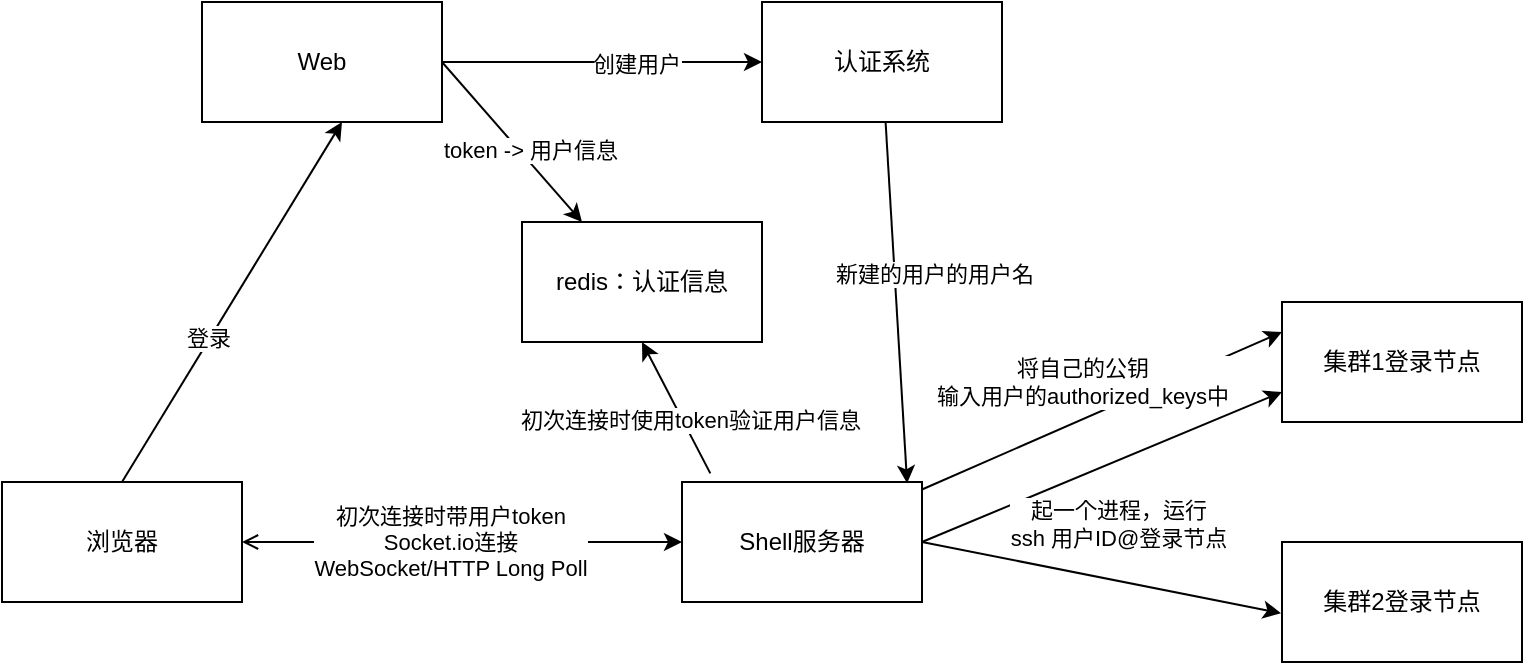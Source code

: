 <mxfile>
    <diagram id="LFdlyAK5LTTIeM07Ap0l" name="Page-1">
        <mxGraphModel dx="2202" dy="910" grid="1" gridSize="10" guides="1" tooltips="1" connect="1" arrows="1" fold="1" page="1" pageScale="1" pageWidth="827" pageHeight="1169" math="0" shadow="0">
            <root>
                <mxCell id="0"/>
                <mxCell id="1" parent="0"/>
                <mxCell id="7" style="edgeStyle=none;html=1;exitX=1;exitY=0.5;exitDx=0;exitDy=0;entryX=0;entryY=0.5;entryDx=0;entryDy=0;startArrow=open;startFill=0;" parent="1" source="2" target="3" edge="1">
                    <mxGeometry relative="1" as="geometry"/>
                </mxCell>
                <mxCell id="11" value="初次连接时带用户token&lt;br&gt;Socket.io连接&lt;br&gt;WebSocket/HTTP Long Poll" style="edgeLabel;html=1;align=center;verticalAlign=middle;resizable=0;points=[];" parent="7" vertex="1" connectable="0">
                    <mxGeometry x="-0.248" relative="1" as="geometry">
                        <mxPoint x="21" as="offset"/>
                    </mxGeometry>
                </mxCell>
                <mxCell id="16" style="edgeStyle=none;html=1;exitX=0.5;exitY=0;exitDx=0;exitDy=0;" edge="1" parent="1" source="2">
                    <mxGeometry relative="1" as="geometry">
                        <mxPoint x="130" y="120" as="targetPoint"/>
                    </mxGeometry>
                </mxCell>
                <mxCell id="19" value="登录" style="edgeLabel;html=1;align=center;verticalAlign=middle;resizable=0;points=[];" vertex="1" connectable="0" parent="16">
                    <mxGeometry x="-0.204" y="1" relative="1" as="geometry">
                        <mxPoint as="offset"/>
                    </mxGeometry>
                </mxCell>
                <mxCell id="2" value="浏览器" style="rounded=0;whiteSpace=wrap;html=1;" parent="1" vertex="1">
                    <mxGeometry x="-40" y="300" width="120" height="60" as="geometry"/>
                </mxCell>
                <mxCell id="8" style="edgeStyle=none;html=1;exitX=0.118;exitY=-0.072;exitDx=0;exitDy=0;entryX=0.5;entryY=1;entryDx=0;entryDy=0;exitPerimeter=0;" parent="1" source="3" target="4" edge="1">
                    <mxGeometry relative="1" as="geometry"/>
                </mxCell>
                <mxCell id="12" value="初次连接时使用token验证用户信息" style="edgeLabel;html=1;align=center;verticalAlign=middle;resizable=0;points=[];" parent="8" vertex="1" connectable="0">
                    <mxGeometry x="-0.216" y="-3" relative="1" as="geometry">
                        <mxPoint as="offset"/>
                    </mxGeometry>
                </mxCell>
                <mxCell id="9" style="edgeStyle=none;html=1;exitX=1;exitY=0.5;exitDx=0;exitDy=0;entryX=0;entryY=0.75;entryDx=0;entryDy=0;" parent="1" source="3" target="5" edge="1">
                    <mxGeometry relative="1" as="geometry"/>
                </mxCell>
                <mxCell id="14" value="起一个进程，运行&lt;br&gt;ssh 用户ID@登录节点" style="edgeLabel;html=1;align=center;verticalAlign=middle;resizable=0;points=[];" parent="9" vertex="1" connectable="0">
                    <mxGeometry x="0.081" y="-1" relative="1" as="geometry">
                        <mxPoint y="30" as="offset"/>
                    </mxGeometry>
                </mxCell>
                <mxCell id="10" style="edgeStyle=none;html=1;exitX=1;exitY=0.5;exitDx=0;exitDy=0;entryX=-0.004;entryY=0.593;entryDx=0;entryDy=0;entryPerimeter=0;" parent="1" source="3" target="6" edge="1">
                    <mxGeometry relative="1" as="geometry"/>
                </mxCell>
                <mxCell id="25" style="edgeStyle=none;html=1;entryX=0;entryY=0.25;entryDx=0;entryDy=0;" edge="1" parent="1" source="3" target="5">
                    <mxGeometry relative="1" as="geometry"/>
                </mxCell>
                <mxCell id="26" value="将自己的公钥&lt;br&gt;输入用户的authorized_keys中" style="edgeLabel;html=1;align=center;verticalAlign=middle;resizable=0;points=[];" vertex="1" connectable="0" parent="25">
                    <mxGeometry x="-0.129" y="4" relative="1" as="geometry">
                        <mxPoint x="3" y="-16" as="offset"/>
                    </mxGeometry>
                </mxCell>
                <mxCell id="3" value="Shell服务器" style="rounded=0;whiteSpace=wrap;html=1;" parent="1" vertex="1">
                    <mxGeometry x="300" y="300" width="120" height="60" as="geometry"/>
                </mxCell>
                <mxCell id="4" value="redis：认证信息" style="rounded=0;whiteSpace=wrap;html=1;" parent="1" vertex="1">
                    <mxGeometry x="220" y="170" width="120" height="60" as="geometry"/>
                </mxCell>
                <mxCell id="5" value="集群1登录节点" style="rounded=0;whiteSpace=wrap;html=1;" parent="1" vertex="1">
                    <mxGeometry x="600" y="210" width="120" height="60" as="geometry"/>
                </mxCell>
                <mxCell id="6" value="集群2登录节点" style="rounded=0;whiteSpace=wrap;html=1;" parent="1" vertex="1">
                    <mxGeometry x="600" y="330" width="120" height="60" as="geometry"/>
                </mxCell>
                <mxCell id="18" style="edgeStyle=none;html=1;exitX=1;exitY=0.5;exitDx=0;exitDy=0;entryX=0;entryY=0.5;entryDx=0;entryDy=0;" edge="1" parent="1" source="15" target="17">
                    <mxGeometry relative="1" as="geometry"/>
                </mxCell>
                <mxCell id="22" value="创建用户" style="edgeLabel;html=1;align=center;verticalAlign=middle;resizable=0;points=[];" vertex="1" connectable="0" parent="18">
                    <mxGeometry x="0.197" y="-1" relative="1" as="geometry">
                        <mxPoint x="1" as="offset"/>
                    </mxGeometry>
                </mxCell>
                <mxCell id="20" style="edgeStyle=none;html=1;entryX=0.25;entryY=0;entryDx=0;entryDy=0;exitX=1;exitY=0.5;exitDx=0;exitDy=0;" edge="1" parent="1" source="15" target="4">
                    <mxGeometry relative="1" as="geometry">
                        <mxPoint x="350" y="190" as="targetPoint"/>
                        <mxPoint x="190" y="90" as="sourcePoint"/>
                    </mxGeometry>
                </mxCell>
                <mxCell id="21" value="token -&amp;gt; 用户信息" style="edgeLabel;html=1;align=center;verticalAlign=middle;resizable=0;points=[];" vertex="1" connectable="0" parent="20">
                    <mxGeometry x="-0.289" y="2" relative="1" as="geometry">
                        <mxPoint x="17" y="16" as="offset"/>
                    </mxGeometry>
                </mxCell>
                <mxCell id="15" value="Web" style="whiteSpace=wrap;html=1;" vertex="1" parent="1">
                    <mxGeometry x="60" y="60" width="120" height="60" as="geometry"/>
                </mxCell>
                <mxCell id="23" style="edgeStyle=none;html=1;entryX=0.938;entryY=0.011;entryDx=0;entryDy=0;entryPerimeter=0;" edge="1" parent="1" source="17" target="3">
                    <mxGeometry relative="1" as="geometry"/>
                </mxCell>
                <mxCell id="24" value="新建的用户的用户名" style="edgeLabel;html=1;align=center;verticalAlign=middle;resizable=0;points=[];" vertex="1" connectable="0" parent="23">
                    <mxGeometry x="-0.114" y="1" relative="1" as="geometry">
                        <mxPoint x="18" y="-4" as="offset"/>
                    </mxGeometry>
                </mxCell>
                <mxCell id="17" value="认证系统" style="whiteSpace=wrap;html=1;" vertex="1" parent="1">
                    <mxGeometry x="340" y="60" width="120" height="60" as="geometry"/>
                </mxCell>
            </root>
        </mxGraphModel>
    </diagram>
</mxfile>